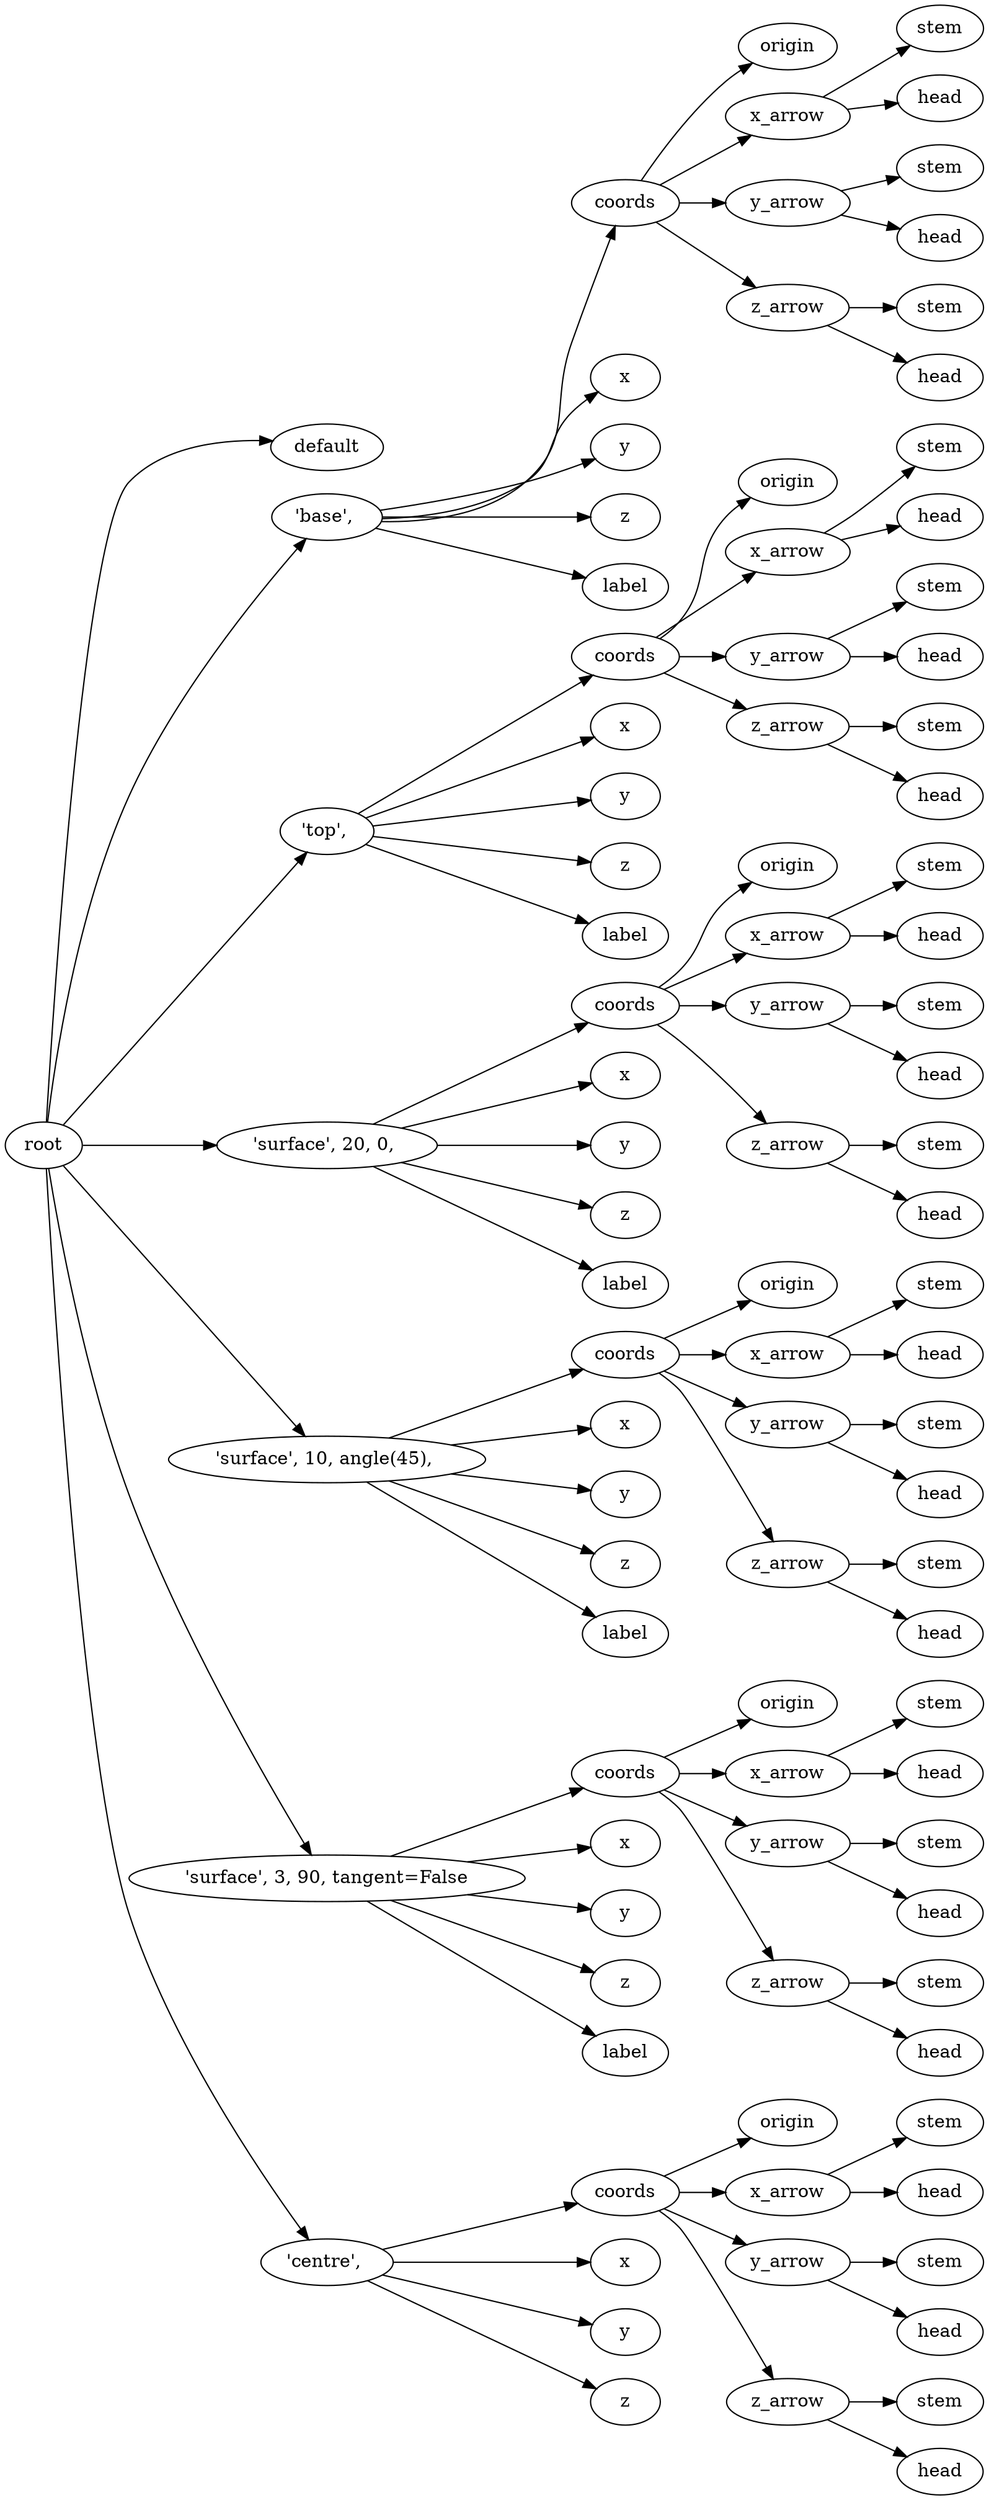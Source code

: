 digraph default {
	graph [rankdir=LR]
	root_664 [label=root href="javascript:s=&quot;\(\)\nNone&quot;; console.log(s); alert(s);"]
	default_665 [label=default href="javascript:s=&quot;\(&#x27;default&#x27;,\)\nCone&quot;; console.log(s); alert(s);" tooltip=Cone]
	666 [label="'base',\ " href="javascript:s=&quot;\(&quot;&#x27;base&#x27;,\ &quot;,\)\nAnnotatedCoordinates&quot;; console.log(s); alert(s);" tooltip=AnnotatedCoordinates]
	coords_667 [label=coords href="javascript:s=&quot;\(&quot;&#x27;base&#x27;,\ &quot;,\ &#x27;coords&#x27;\)\nCoordinates&quot;; console.log(s); alert(s);" tooltip=Coordinates]
	origin_668 [label=origin href="javascript:s=&quot;\(&quot;&#x27;base&#x27;,\ &quot;,\ &#x27;coords&#x27;,\ &#x27;origin&#x27;\)\nCoordinatesCage&quot;; console.log(s); alert(s);" tooltip=CoordinatesCage]
	x_arrow_669 [label=x_arrow href="javascript:s=&quot;\(&quot;&#x27;base&#x27;,\ &quot;,\ &#x27;coords&#x27;,\ &#x27;x_arrow&#x27;\)\nArrow&quot;; console.log(s); alert(s);" tooltip=Arrow]
	stem_670 [label=stem href="javascript:s=&quot;\(&quot;&#x27;base&#x27;,\ &quot;,\ &#x27;coords&#x27;,\ &#x27;x_arrow&#x27;,\ &#x27;stem&#x27;\)\nCone&quot;; console.log(s); alert(s);" tooltip=Cone]
	head_671 [label=head href="javascript:s=&quot;\(&quot;&#x27;base&#x27;,\ &quot;,\ &#x27;coords&#x27;,\ &#x27;x_arrow&#x27;,\ &#x27;head&#x27;\)\nCone&quot;; console.log(s); alert(s);" tooltip=Cone]
	y_arrow_672 [label=y_arrow href="javascript:s=&quot;\(&quot;&#x27;base&#x27;,\ &quot;,\ &#x27;coords&#x27;,\ &#x27;y_arrow&#x27;\)\nArrow&quot;; console.log(s); alert(s);" tooltip=Arrow]
	stem_673 [label=stem href="javascript:s=&quot;\(&quot;&#x27;base&#x27;,\ &quot;,\ &#x27;coords&#x27;,\ &#x27;y_arrow&#x27;,\ &#x27;stem&#x27;\)\nCone&quot;; console.log(s); alert(s);" tooltip=Cone]
	head_674 [label=head href="javascript:s=&quot;\(&quot;&#x27;base&#x27;,\ &quot;,\ &#x27;coords&#x27;,\ &#x27;y_arrow&#x27;,\ &#x27;head&#x27;\)\nCone&quot;; console.log(s); alert(s);" tooltip=Cone]
	z_arrow_675 [label=z_arrow href="javascript:s=&quot;\(&quot;&#x27;base&#x27;,\ &quot;,\ &#x27;coords&#x27;,\ &#x27;z_arrow&#x27;\)\nArrow&quot;; console.log(s); alert(s);" tooltip=Arrow]
	stem_676 [label=stem href="javascript:s=&quot;\(&quot;&#x27;base&#x27;,\ &quot;,\ &#x27;coords&#x27;,\ &#x27;z_arrow&#x27;,\ &#x27;stem&#x27;\)\nCone&quot;; console.log(s); alert(s);" tooltip=Cone]
	head_677 [label=head href="javascript:s=&quot;\(&quot;&#x27;base&#x27;,\ &quot;,\ &#x27;coords&#x27;,\ &#x27;z_arrow&#x27;,\ &#x27;head&#x27;\)\nCone&quot;; console.log(s); alert(s);" tooltip=Cone]
	x_678 [label=x href="javascript:s=&quot;\(&quot;&#x27;base&#x27;,\ &quot;,\ &#x27;x&#x27;\)\nText&quot;; console.log(s); alert(s);" tooltip=Text]
	y_679 [label=y href="javascript:s=&quot;\(&quot;&#x27;base&#x27;,\ &quot;,\ &#x27;y&#x27;\)\nText&quot;; console.log(s); alert(s);" tooltip=Text]
	z_680 [label=z href="javascript:s=&quot;\(&quot;&#x27;base&#x27;,\ &quot;,\ &#x27;z&#x27;\)\nText&quot;; console.log(s); alert(s);" tooltip=Text]
	label_681 [label=label href="javascript:s=&quot;\(&quot;&#x27;base&#x27;,\ &quot;,\ &#x27;label&#x27;\)\nText&quot;; console.log(s); alert(s);" tooltip=Text]
	682 [label="'top',\ " href="javascript:s=&quot;\(&quot;&#x27;top&#x27;,\ &quot;,\)\nAnnotatedCoordinates&quot;; console.log(s); alert(s);" tooltip=AnnotatedCoordinates]
	coords_683 [label=coords href="javascript:s=&quot;\(&quot;&#x27;top&#x27;,\ &quot;,\ &#x27;coords&#x27;\)\nCoordinates&quot;; console.log(s); alert(s);" tooltip=Coordinates]
	origin_684 [label=origin href="javascript:s=&quot;\(&quot;&#x27;top&#x27;,\ &quot;,\ &#x27;coords&#x27;,\ &#x27;origin&#x27;\)\nCoordinatesCage&quot;; console.log(s); alert(s);" tooltip=CoordinatesCage]
	x_arrow_685 [label=x_arrow href="javascript:s=&quot;\(&quot;&#x27;top&#x27;,\ &quot;,\ &#x27;coords&#x27;,\ &#x27;x_arrow&#x27;\)\nArrow&quot;; console.log(s); alert(s);" tooltip=Arrow]
	stem_686 [label=stem href="javascript:s=&quot;\(&quot;&#x27;top&#x27;,\ &quot;,\ &#x27;coords&#x27;,\ &#x27;x_arrow&#x27;,\ &#x27;stem&#x27;\)\nCone&quot;; console.log(s); alert(s);" tooltip=Cone]
	head_687 [label=head href="javascript:s=&quot;\(&quot;&#x27;top&#x27;,\ &quot;,\ &#x27;coords&#x27;,\ &#x27;x_arrow&#x27;,\ &#x27;head&#x27;\)\nCone&quot;; console.log(s); alert(s);" tooltip=Cone]
	y_arrow_688 [label=y_arrow href="javascript:s=&quot;\(&quot;&#x27;top&#x27;,\ &quot;,\ &#x27;coords&#x27;,\ &#x27;y_arrow&#x27;\)\nArrow&quot;; console.log(s); alert(s);" tooltip=Arrow]
	stem_689 [label=stem href="javascript:s=&quot;\(&quot;&#x27;top&#x27;,\ &quot;,\ &#x27;coords&#x27;,\ &#x27;y_arrow&#x27;,\ &#x27;stem&#x27;\)\nCone&quot;; console.log(s); alert(s);" tooltip=Cone]
	head_690 [label=head href="javascript:s=&quot;\(&quot;&#x27;top&#x27;,\ &quot;,\ &#x27;coords&#x27;,\ &#x27;y_arrow&#x27;,\ &#x27;head&#x27;\)\nCone&quot;; console.log(s); alert(s);" tooltip=Cone]
	z_arrow_691 [label=z_arrow href="javascript:s=&quot;\(&quot;&#x27;top&#x27;,\ &quot;,\ &#x27;coords&#x27;,\ &#x27;z_arrow&#x27;\)\nArrow&quot;; console.log(s); alert(s);" tooltip=Arrow]
	stem_692 [label=stem href="javascript:s=&quot;\(&quot;&#x27;top&#x27;,\ &quot;,\ &#x27;coords&#x27;,\ &#x27;z_arrow&#x27;,\ &#x27;stem&#x27;\)\nCone&quot;; console.log(s); alert(s);" tooltip=Cone]
	head_693 [label=head href="javascript:s=&quot;\(&quot;&#x27;top&#x27;,\ &quot;,\ &#x27;coords&#x27;,\ &#x27;z_arrow&#x27;,\ &#x27;head&#x27;\)\nCone&quot;; console.log(s); alert(s);" tooltip=Cone]
	x_694 [label=x href="javascript:s=&quot;\(&quot;&#x27;top&#x27;,\ &quot;,\ &#x27;x&#x27;\)\nText&quot;; console.log(s); alert(s);" tooltip=Text]
	y_695 [label=y href="javascript:s=&quot;\(&quot;&#x27;top&#x27;,\ &quot;,\ &#x27;y&#x27;\)\nText&quot;; console.log(s); alert(s);" tooltip=Text]
	z_696 [label=z href="javascript:s=&quot;\(&quot;&#x27;top&#x27;,\ &quot;,\ &#x27;z&#x27;\)\nText&quot;; console.log(s); alert(s);" tooltip=Text]
	label_697 [label=label href="javascript:s=&quot;\(&quot;&#x27;top&#x27;,\ &quot;,\ &#x27;label&#x27;\)\nText&quot;; console.log(s); alert(s);" tooltip=Text]
	698 [label="'surface',\ 20,\ 0,\ " href="javascript:s=&quot;\(&quot;&#x27;surface&#x27;,\ 20,\ 0,\ &quot;,\)\nAnnotatedCoordinates&quot;; console.log(s); alert(s);" tooltip=AnnotatedCoordinates]
	coords_699 [label=coords href="javascript:s=&quot;\(&quot;&#x27;surface&#x27;,\ 20,\ 0,\ &quot;,\ &#x27;coords&#x27;\)\nCoordinates&quot;; console.log(s); alert(s);" tooltip=Coordinates]
	origin_700 [label=origin href="javascript:s=&quot;\(&quot;&#x27;surface&#x27;,\ 20,\ 0,\ &quot;,\ &#x27;coords&#x27;,\ &#x27;origin&#x27;\)\nCoordinatesCage&quot;; console.log(s); alert(s);" tooltip=CoordinatesCage]
	x_arrow_701 [label=x_arrow href="javascript:s=&quot;\(&quot;&#x27;surface&#x27;,\ 20,\ 0,\ &quot;,\ &#x27;coords&#x27;,\ &#x27;x_arrow&#x27;\)\nArrow&quot;; console.log(s); alert(s);" tooltip=Arrow]
	stem_702 [label=stem href="javascript:s=&quot;\(&quot;&#x27;surface&#x27;,\ 20,\ 0,\ &quot;,\ &#x27;coords&#x27;,\ &#x27;x_arrow&#x27;,\ &#x27;stem&#x27;\)\nCone&quot;; console.log(s); alert(s);" tooltip=Cone]
	head_703 [label=head href="javascript:s=&quot;\(&quot;&#x27;surface&#x27;,\ 20,\ 0,\ &quot;,\ &#x27;coords&#x27;,\ &#x27;x_arrow&#x27;,\ &#x27;head&#x27;\)\nCone&quot;; console.log(s); alert(s);" tooltip=Cone]
	y_arrow_704 [label=y_arrow href="javascript:s=&quot;\(&quot;&#x27;surface&#x27;,\ 20,\ 0,\ &quot;,\ &#x27;coords&#x27;,\ &#x27;y_arrow&#x27;\)\nArrow&quot;; console.log(s); alert(s);" tooltip=Arrow]
	stem_705 [label=stem href="javascript:s=&quot;\(&quot;&#x27;surface&#x27;,\ 20,\ 0,\ &quot;,\ &#x27;coords&#x27;,\ &#x27;y_arrow&#x27;,\ &#x27;stem&#x27;\)\nCone&quot;; console.log(s); alert(s);" tooltip=Cone]
	head_706 [label=head href="javascript:s=&quot;\(&quot;&#x27;surface&#x27;,\ 20,\ 0,\ &quot;,\ &#x27;coords&#x27;,\ &#x27;y_arrow&#x27;,\ &#x27;head&#x27;\)\nCone&quot;; console.log(s); alert(s);" tooltip=Cone]
	z_arrow_707 [label=z_arrow href="javascript:s=&quot;\(&quot;&#x27;surface&#x27;,\ 20,\ 0,\ &quot;,\ &#x27;coords&#x27;,\ &#x27;z_arrow&#x27;\)\nArrow&quot;; console.log(s); alert(s);" tooltip=Arrow]
	stem_708 [label=stem href="javascript:s=&quot;\(&quot;&#x27;surface&#x27;,\ 20,\ 0,\ &quot;,\ &#x27;coords&#x27;,\ &#x27;z_arrow&#x27;,\ &#x27;stem&#x27;\)\nCone&quot;; console.log(s); alert(s);" tooltip=Cone]
	head_709 [label=head href="javascript:s=&quot;\(&quot;&#x27;surface&#x27;,\ 20,\ 0,\ &quot;,\ &#x27;coords&#x27;,\ &#x27;z_arrow&#x27;,\ &#x27;head&#x27;\)\nCone&quot;; console.log(s); alert(s);" tooltip=Cone]
	x_710 [label=x href="javascript:s=&quot;\(&quot;&#x27;surface&#x27;,\ 20,\ 0,\ &quot;,\ &#x27;x&#x27;\)\nText&quot;; console.log(s); alert(s);" tooltip=Text]
	y_711 [label=y href="javascript:s=&quot;\(&quot;&#x27;surface&#x27;,\ 20,\ 0,\ &quot;,\ &#x27;y&#x27;\)\nText&quot;; console.log(s); alert(s);" tooltip=Text]
	z_712 [label=z href="javascript:s=&quot;\(&quot;&#x27;surface&#x27;,\ 20,\ 0,\ &quot;,\ &#x27;z&#x27;\)\nText&quot;; console.log(s); alert(s);" tooltip=Text]
	label_713 [label=label href="javascript:s=&quot;\(&quot;&#x27;surface&#x27;,\ 20,\ 0,\ &quot;,\ &#x27;label&#x27;\)\nText&quot;; console.log(s); alert(s);" tooltip=Text]
	714 [label="'surface',\ 10,\ angle\(45\),\ " href="javascript:s=&quot;\(&quot;&#x27;surface&#x27;,\ 10,\ angle\(45\),\ &quot;,\)\nAnnotatedCoordinates&quot;; console.log(s); alert(s);" tooltip=AnnotatedCoordinates]
	coords_715 [label=coords href="javascript:s=&quot;\(&quot;&#x27;surface&#x27;,\ 10,\ angle\(45\),\ &quot;,\ &#x27;coords&#x27;\)\nCoordinates&quot;; console.log(s); alert(s);" tooltip=Coordinates]
	origin_716 [label=origin href="javascript:s=&quot;\(&quot;&#x27;surface&#x27;,\ 10,\ angle\(45\),\ &quot;,\ &#x27;coords&#x27;,\ &#x27;origin&#x27;\)\nCoordinatesCage&quot;; console.log(s); alert(s);" tooltip=CoordinatesCage]
	x_arrow_717 [label=x_arrow href="javascript:s=&quot;\(&quot;&#x27;surface&#x27;,\ 10,\ angle\(45\),\ &quot;,\ &#x27;coords&#x27;,\ &#x27;x_arrow&#x27;\)\nArrow&quot;; console.log(s); alert(s);" tooltip=Arrow]
	stem_718 [label=stem href="javascript:s=&quot;\(&quot;&#x27;surface&#x27;,\ 10,\ angle\(45\),\ &quot;,\ &#x27;coords&#x27;,\ &#x27;x_arrow&#x27;,\ &#x27;stem&#x27;\)\nCone&quot;; console.log(s); alert(s);" tooltip=Cone]
	head_719 [label=head href="javascript:s=&quot;\(&quot;&#x27;surface&#x27;,\ 10,\ angle\(45\),\ &quot;,\ &#x27;coords&#x27;,\ &#x27;x_arrow&#x27;,\ &#x27;head&#x27;\)\nCone&quot;; console.log(s); alert(s);" tooltip=Cone]
	y_arrow_720 [label=y_arrow href="javascript:s=&quot;\(&quot;&#x27;surface&#x27;,\ 10,\ angle\(45\),\ &quot;,\ &#x27;coords&#x27;,\ &#x27;y_arrow&#x27;\)\nArrow&quot;; console.log(s); alert(s);" tooltip=Arrow]
	stem_721 [label=stem href="javascript:s=&quot;\(&quot;&#x27;surface&#x27;,\ 10,\ angle\(45\),\ &quot;,\ &#x27;coords&#x27;,\ &#x27;y_arrow&#x27;,\ &#x27;stem&#x27;\)\nCone&quot;; console.log(s); alert(s);" tooltip=Cone]
	head_722 [label=head href="javascript:s=&quot;\(&quot;&#x27;surface&#x27;,\ 10,\ angle\(45\),\ &quot;,\ &#x27;coords&#x27;,\ &#x27;y_arrow&#x27;,\ &#x27;head&#x27;\)\nCone&quot;; console.log(s); alert(s);" tooltip=Cone]
	z_arrow_723 [label=z_arrow href="javascript:s=&quot;\(&quot;&#x27;surface&#x27;,\ 10,\ angle\(45\),\ &quot;,\ &#x27;coords&#x27;,\ &#x27;z_arrow&#x27;\)\nArrow&quot;; console.log(s); alert(s);" tooltip=Arrow]
	stem_724 [label=stem href="javascript:s=&quot;\(&quot;&#x27;surface&#x27;,\ 10,\ angle\(45\),\ &quot;,\ &#x27;coords&#x27;,\ &#x27;z_arrow&#x27;,\ &#x27;stem&#x27;\)\nCone&quot;; console.log(s); alert(s);" tooltip=Cone]
	head_725 [label=head href="javascript:s=&quot;\(&quot;&#x27;surface&#x27;,\ 10,\ angle\(45\),\ &quot;,\ &#x27;coords&#x27;,\ &#x27;z_arrow&#x27;,\ &#x27;head&#x27;\)\nCone&quot;; console.log(s); alert(s);" tooltip=Cone]
	x_726 [label=x href="javascript:s=&quot;\(&quot;&#x27;surface&#x27;,\ 10,\ angle\(45\),\ &quot;,\ &#x27;x&#x27;\)\nText&quot;; console.log(s); alert(s);" tooltip=Text]
	y_727 [label=y href="javascript:s=&quot;\(&quot;&#x27;surface&#x27;,\ 10,\ angle\(45\),\ &quot;,\ &#x27;y&#x27;\)\nText&quot;; console.log(s); alert(s);" tooltip=Text]
	z_728 [label=z href="javascript:s=&quot;\(&quot;&#x27;surface&#x27;,\ 10,\ angle\(45\),\ &quot;,\ &#x27;z&#x27;\)\nText&quot;; console.log(s); alert(s);" tooltip=Text]
	label_729 [label=label href="javascript:s=&quot;\(&quot;&#x27;surface&#x27;,\ 10,\ angle\(45\),\ &quot;,\ &#x27;label&#x27;\)\nText&quot;; console.log(s); alert(s);" tooltip=Text]
	730 [label="'surface',\ 3,\ 90,\ tangent=False" href="javascript:s=&quot;\(&quot;&#x27;surface&#x27;,\ 3,\ 90,\ tangent=False&quot;,\)\nAnnotatedCoordinates&quot;; console.log(s); alert(s);" tooltip=AnnotatedCoordinates]
	coords_731 [label=coords href="javascript:s=&quot;\(&quot;&#x27;surface&#x27;,\ 3,\ 90,\ tangent=False&quot;,\ &#x27;coords&#x27;\)\nCoordinates&quot;; console.log(s); alert(s);" tooltip=Coordinates]
	origin_732 [label=origin href="javascript:s=&quot;\(&quot;&#x27;surface&#x27;,\ 3,\ 90,\ tangent=False&quot;,\ &#x27;coords&#x27;,\ &#x27;origin&#x27;\)\nCoordinatesCage&quot;; console.log(s); alert(s);" tooltip=CoordinatesCage]
	x_arrow_733 [label=x_arrow href="javascript:s=&quot;\(&quot;&#x27;surface&#x27;,\ 3,\ 90,\ tangent=False&quot;,\ &#x27;coords&#x27;,\ &#x27;x_arrow&#x27;\)\nArrow&quot;; console.log(s); alert(s);" tooltip=Arrow]
	stem_734 [label=stem href="javascript:s=&quot;\(&quot;&#x27;surface&#x27;,\ 3,\ 90,\ tangent=False&quot;,\ &#x27;coords&#x27;,\ &#x27;x_arrow&#x27;,\ &#x27;stem&#x27;\)\nCone&quot;; console.log(s); alert(s);" tooltip=Cone]
	head_735 [label=head href="javascript:s=&quot;\(&quot;&#x27;surface&#x27;,\ 3,\ 90,\ tangent=False&quot;,\ &#x27;coords&#x27;,\ &#x27;x_arrow&#x27;,\ &#x27;head&#x27;\)\nCone&quot;; console.log(s); alert(s);" tooltip=Cone]
	y_arrow_736 [label=y_arrow href="javascript:s=&quot;\(&quot;&#x27;surface&#x27;,\ 3,\ 90,\ tangent=False&quot;,\ &#x27;coords&#x27;,\ &#x27;y_arrow&#x27;\)\nArrow&quot;; console.log(s); alert(s);" tooltip=Arrow]
	stem_737 [label=stem href="javascript:s=&quot;\(&quot;&#x27;surface&#x27;,\ 3,\ 90,\ tangent=False&quot;,\ &#x27;coords&#x27;,\ &#x27;y_arrow&#x27;,\ &#x27;stem&#x27;\)\nCone&quot;; console.log(s); alert(s);" tooltip=Cone]
	head_738 [label=head href="javascript:s=&quot;\(&quot;&#x27;surface&#x27;,\ 3,\ 90,\ tangent=False&quot;,\ &#x27;coords&#x27;,\ &#x27;y_arrow&#x27;,\ &#x27;head&#x27;\)\nCone&quot;; console.log(s); alert(s);" tooltip=Cone]
	z_arrow_739 [label=z_arrow href="javascript:s=&quot;\(&quot;&#x27;surface&#x27;,\ 3,\ 90,\ tangent=False&quot;,\ &#x27;coords&#x27;,\ &#x27;z_arrow&#x27;\)\nArrow&quot;; console.log(s); alert(s);" tooltip=Arrow]
	stem_740 [label=stem href="javascript:s=&quot;\(&quot;&#x27;surface&#x27;,\ 3,\ 90,\ tangent=False&quot;,\ &#x27;coords&#x27;,\ &#x27;z_arrow&#x27;,\ &#x27;stem&#x27;\)\nCone&quot;; console.log(s); alert(s);" tooltip=Cone]
	head_741 [label=head href="javascript:s=&quot;\(&quot;&#x27;surface&#x27;,\ 3,\ 90,\ tangent=False&quot;,\ &#x27;coords&#x27;,\ &#x27;z_arrow&#x27;,\ &#x27;head&#x27;\)\nCone&quot;; console.log(s); alert(s);" tooltip=Cone]
	x_742 [label=x href="javascript:s=&quot;\(&quot;&#x27;surface&#x27;,\ 3,\ 90,\ tangent=False&quot;,\ &#x27;x&#x27;\)\nText&quot;; console.log(s); alert(s);" tooltip=Text]
	y_743 [label=y href="javascript:s=&quot;\(&quot;&#x27;surface&#x27;,\ 3,\ 90,\ tangent=False&quot;,\ &#x27;y&#x27;\)\nText&quot;; console.log(s); alert(s);" tooltip=Text]
	z_744 [label=z href="javascript:s=&quot;\(&quot;&#x27;surface&#x27;,\ 3,\ 90,\ tangent=False&quot;,\ &#x27;z&#x27;\)\nText&quot;; console.log(s); alert(s);" tooltip=Text]
	label_745 [label=label href="javascript:s=&quot;\(&quot;&#x27;surface&#x27;,\ 3,\ 90,\ tangent=False&quot;,\ &#x27;label&#x27;\)\nText&quot;; console.log(s); alert(s);" tooltip=Text]
	746 [label="'centre',\ " href="javascript:s=&quot;\(&quot;&#x27;centre&#x27;,\ &quot;,\)\nAnnotatedCoordinates&quot;; console.log(s); alert(s);" tooltip=AnnotatedCoordinates]
	coords_747 [label=coords href="javascript:s=&quot;\(&quot;&#x27;centre&#x27;,\ &quot;,\ &#x27;coords&#x27;\)\nCoordinates&quot;; console.log(s); alert(s);" tooltip=Coordinates]
	origin_748 [label=origin href="javascript:s=&quot;\(&quot;&#x27;centre&#x27;,\ &quot;,\ &#x27;coords&#x27;,\ &#x27;origin&#x27;\)\nCoordinatesCage&quot;; console.log(s); alert(s);" tooltip=CoordinatesCage]
	x_arrow_749 [label=x_arrow href="javascript:s=&quot;\(&quot;&#x27;centre&#x27;,\ &quot;,\ &#x27;coords&#x27;,\ &#x27;x_arrow&#x27;\)\nArrow&quot;; console.log(s); alert(s);" tooltip=Arrow]
	stem_750 [label=stem href="javascript:s=&quot;\(&quot;&#x27;centre&#x27;,\ &quot;,\ &#x27;coords&#x27;,\ &#x27;x_arrow&#x27;,\ &#x27;stem&#x27;\)\nCone&quot;; console.log(s); alert(s);" tooltip=Cone]
	head_751 [label=head href="javascript:s=&quot;\(&quot;&#x27;centre&#x27;,\ &quot;,\ &#x27;coords&#x27;,\ &#x27;x_arrow&#x27;,\ &#x27;head&#x27;\)\nCone&quot;; console.log(s); alert(s);" tooltip=Cone]
	y_arrow_752 [label=y_arrow href="javascript:s=&quot;\(&quot;&#x27;centre&#x27;,\ &quot;,\ &#x27;coords&#x27;,\ &#x27;y_arrow&#x27;\)\nArrow&quot;; console.log(s); alert(s);" tooltip=Arrow]
	stem_753 [label=stem href="javascript:s=&quot;\(&quot;&#x27;centre&#x27;,\ &quot;,\ &#x27;coords&#x27;,\ &#x27;y_arrow&#x27;,\ &#x27;stem&#x27;\)\nCone&quot;; console.log(s); alert(s);" tooltip=Cone]
	head_754 [label=head href="javascript:s=&quot;\(&quot;&#x27;centre&#x27;,\ &quot;,\ &#x27;coords&#x27;,\ &#x27;y_arrow&#x27;,\ &#x27;head&#x27;\)\nCone&quot;; console.log(s); alert(s);" tooltip=Cone]
	z_arrow_755 [label=z_arrow href="javascript:s=&quot;\(&quot;&#x27;centre&#x27;,\ &quot;,\ &#x27;coords&#x27;,\ &#x27;z_arrow&#x27;\)\nArrow&quot;; console.log(s); alert(s);" tooltip=Arrow]
	stem_756 [label=stem href="javascript:s=&quot;\(&quot;&#x27;centre&#x27;,\ &quot;,\ &#x27;coords&#x27;,\ &#x27;z_arrow&#x27;,\ &#x27;stem&#x27;\)\nCone&quot;; console.log(s); alert(s);" tooltip=Cone]
	head_757 [label=head href="javascript:s=&quot;\(&quot;&#x27;centre&#x27;,\ &quot;,\ &#x27;coords&#x27;,\ &#x27;z_arrow&#x27;,\ &#x27;head&#x27;\)\nCone&quot;; console.log(s); alert(s);" tooltip=Cone]
	x_758 [label=x href="javascript:s=&quot;\(&quot;&#x27;centre&#x27;,\ &quot;,\ &#x27;x&#x27;\)\nText&quot;; console.log(s); alert(s);" tooltip=Text]
	y_759 [label=y href="javascript:s=&quot;\(&quot;&#x27;centre&#x27;,\ &quot;,\ &#x27;y&#x27;\)\nText&quot;; console.log(s); alert(s);" tooltip=Text]
	z_760 [label=z href="javascript:s=&quot;\(&quot;&#x27;centre&#x27;,\ &quot;,\ &#x27;z&#x27;\)\nText&quot;; console.log(s); alert(s);" tooltip=Text]
	root_664 -> default_665
	root_664 -> 666
	666 -> coords_667
	coords_667 -> origin_668
	coords_667 -> x_arrow_669
	x_arrow_669 -> stem_670
	x_arrow_669 -> head_671
	coords_667 -> y_arrow_672
	y_arrow_672 -> stem_673
	y_arrow_672 -> head_674
	coords_667 -> z_arrow_675
	z_arrow_675 -> stem_676
	z_arrow_675 -> head_677
	666 -> x_678
	666 -> y_679
	666 -> z_680
	666 -> label_681
	root_664 -> 682
	682 -> coords_683
	coords_683 -> origin_684
	coords_683 -> x_arrow_685
	x_arrow_685 -> stem_686
	x_arrow_685 -> head_687
	coords_683 -> y_arrow_688
	y_arrow_688 -> stem_689
	y_arrow_688 -> head_690
	coords_683 -> z_arrow_691
	z_arrow_691 -> stem_692
	z_arrow_691 -> head_693
	682 -> x_694
	682 -> y_695
	682 -> z_696
	682 -> label_697
	root_664 -> 698
	698 -> coords_699
	coords_699 -> origin_700
	coords_699 -> x_arrow_701
	x_arrow_701 -> stem_702
	x_arrow_701 -> head_703
	coords_699 -> y_arrow_704
	y_arrow_704 -> stem_705
	y_arrow_704 -> head_706
	coords_699 -> z_arrow_707
	z_arrow_707 -> stem_708
	z_arrow_707 -> head_709
	698 -> x_710
	698 -> y_711
	698 -> z_712
	698 -> label_713
	root_664 -> 714
	714 -> coords_715
	coords_715 -> origin_716
	coords_715 -> x_arrow_717
	x_arrow_717 -> stem_718
	x_arrow_717 -> head_719
	coords_715 -> y_arrow_720
	y_arrow_720 -> stem_721
	y_arrow_720 -> head_722
	coords_715 -> z_arrow_723
	z_arrow_723 -> stem_724
	z_arrow_723 -> head_725
	714 -> x_726
	714 -> y_727
	714 -> z_728
	714 -> label_729
	root_664 -> 730
	730 -> coords_731
	coords_731 -> origin_732
	coords_731 -> x_arrow_733
	x_arrow_733 -> stem_734
	x_arrow_733 -> head_735
	coords_731 -> y_arrow_736
	y_arrow_736 -> stem_737
	y_arrow_736 -> head_738
	coords_731 -> z_arrow_739
	z_arrow_739 -> stem_740
	z_arrow_739 -> head_741
	730 -> x_742
	730 -> y_743
	730 -> z_744
	730 -> label_745
	root_664 -> 746
	746 -> coords_747
	coords_747 -> origin_748
	coords_747 -> x_arrow_749
	x_arrow_749 -> stem_750
	x_arrow_749 -> head_751
	coords_747 -> y_arrow_752
	y_arrow_752 -> stem_753
	y_arrow_752 -> head_754
	coords_747 -> z_arrow_755
	z_arrow_755 -> stem_756
	z_arrow_755 -> head_757
	746 -> x_758
	746 -> y_759
	746 -> z_760
}
